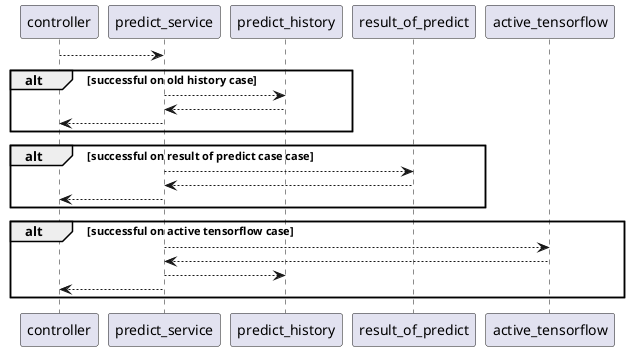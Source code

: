 @startuml

controller --> predict_service
alt successful on old history case
predict_service --> predict_history
predict_history --> predict_service
predict_service --> controller
end

alt successful on result of predict case case
predict_service --> result_of_predict
result_of_predict --> predict_service
predict_service --> controller
end

alt successful on active tensorflow case
predict_service --> active_tensorflow
active_tensorflow --> predict_service
predict_service --> predict_history
predict_service --> controller
end

@enduml